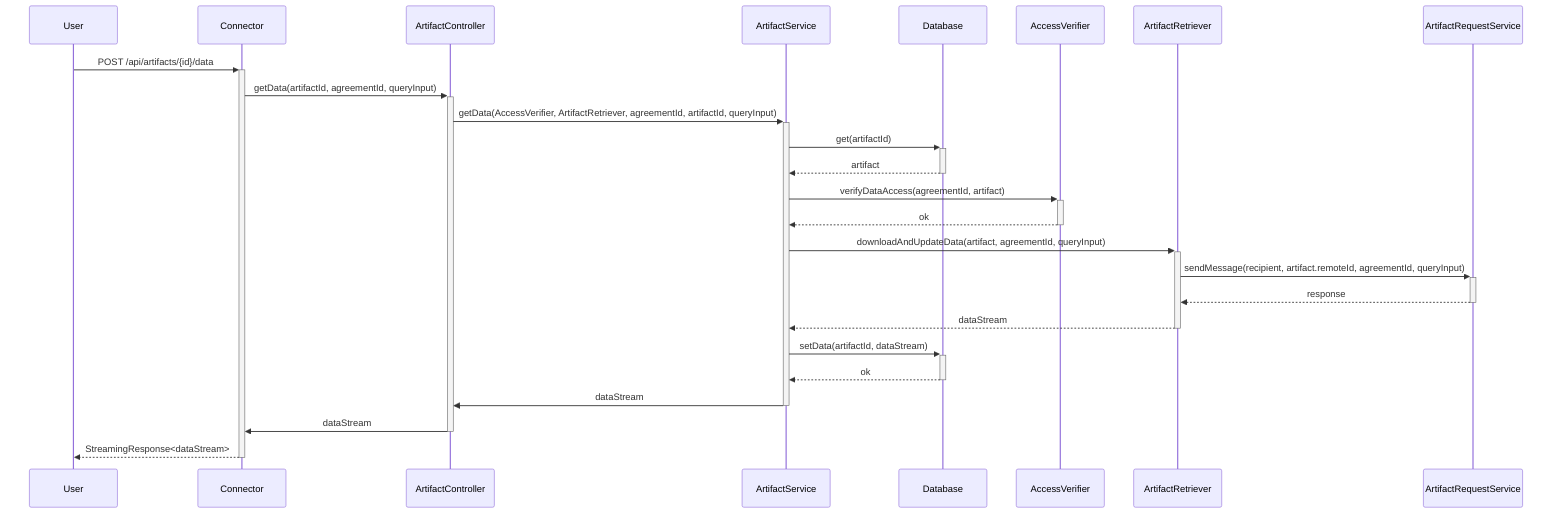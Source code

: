 sequenceDiagram
    User->>+Connector: POST /api/artifacts/{id}/data
    Connector->>+ArtifactController: getData(artifactId, agreementId, queryInput)
    ArtifactController->>+ArtifactService: getData(AccessVerifier, ArtifactRetriever, agreementId, artifactId, queryInput)
    ArtifactService->>+Database: get(artifactId)
    Database-->>-ArtifactService: artifact
    ArtifactService->>+AccessVerifier: verifyDataAccess(agreementId, artifact)
    AccessVerifier-->>-ArtifactService: ok
    ArtifactService->>+ArtifactRetriever: downloadAndUpdateData(artifact, agreementId, queryInput)
    ArtifactRetriever->>+ArtifactRequestService: sendMessage(recipient, artifact.remoteId, agreementId, queryInput)
    ArtifactRequestService-->>-ArtifactRetriever: response
    ArtifactRetriever-->>-ArtifactService: dataStream
    ArtifactService->>+Database: setData(artifactId, dataStream)
    Database-->>-ArtifactService: ok
    ArtifactService->>-ArtifactController: dataStream
    ArtifactController->>-Connector: dataStream
    Connector-->>-User: StreamingResponse<dataStream>